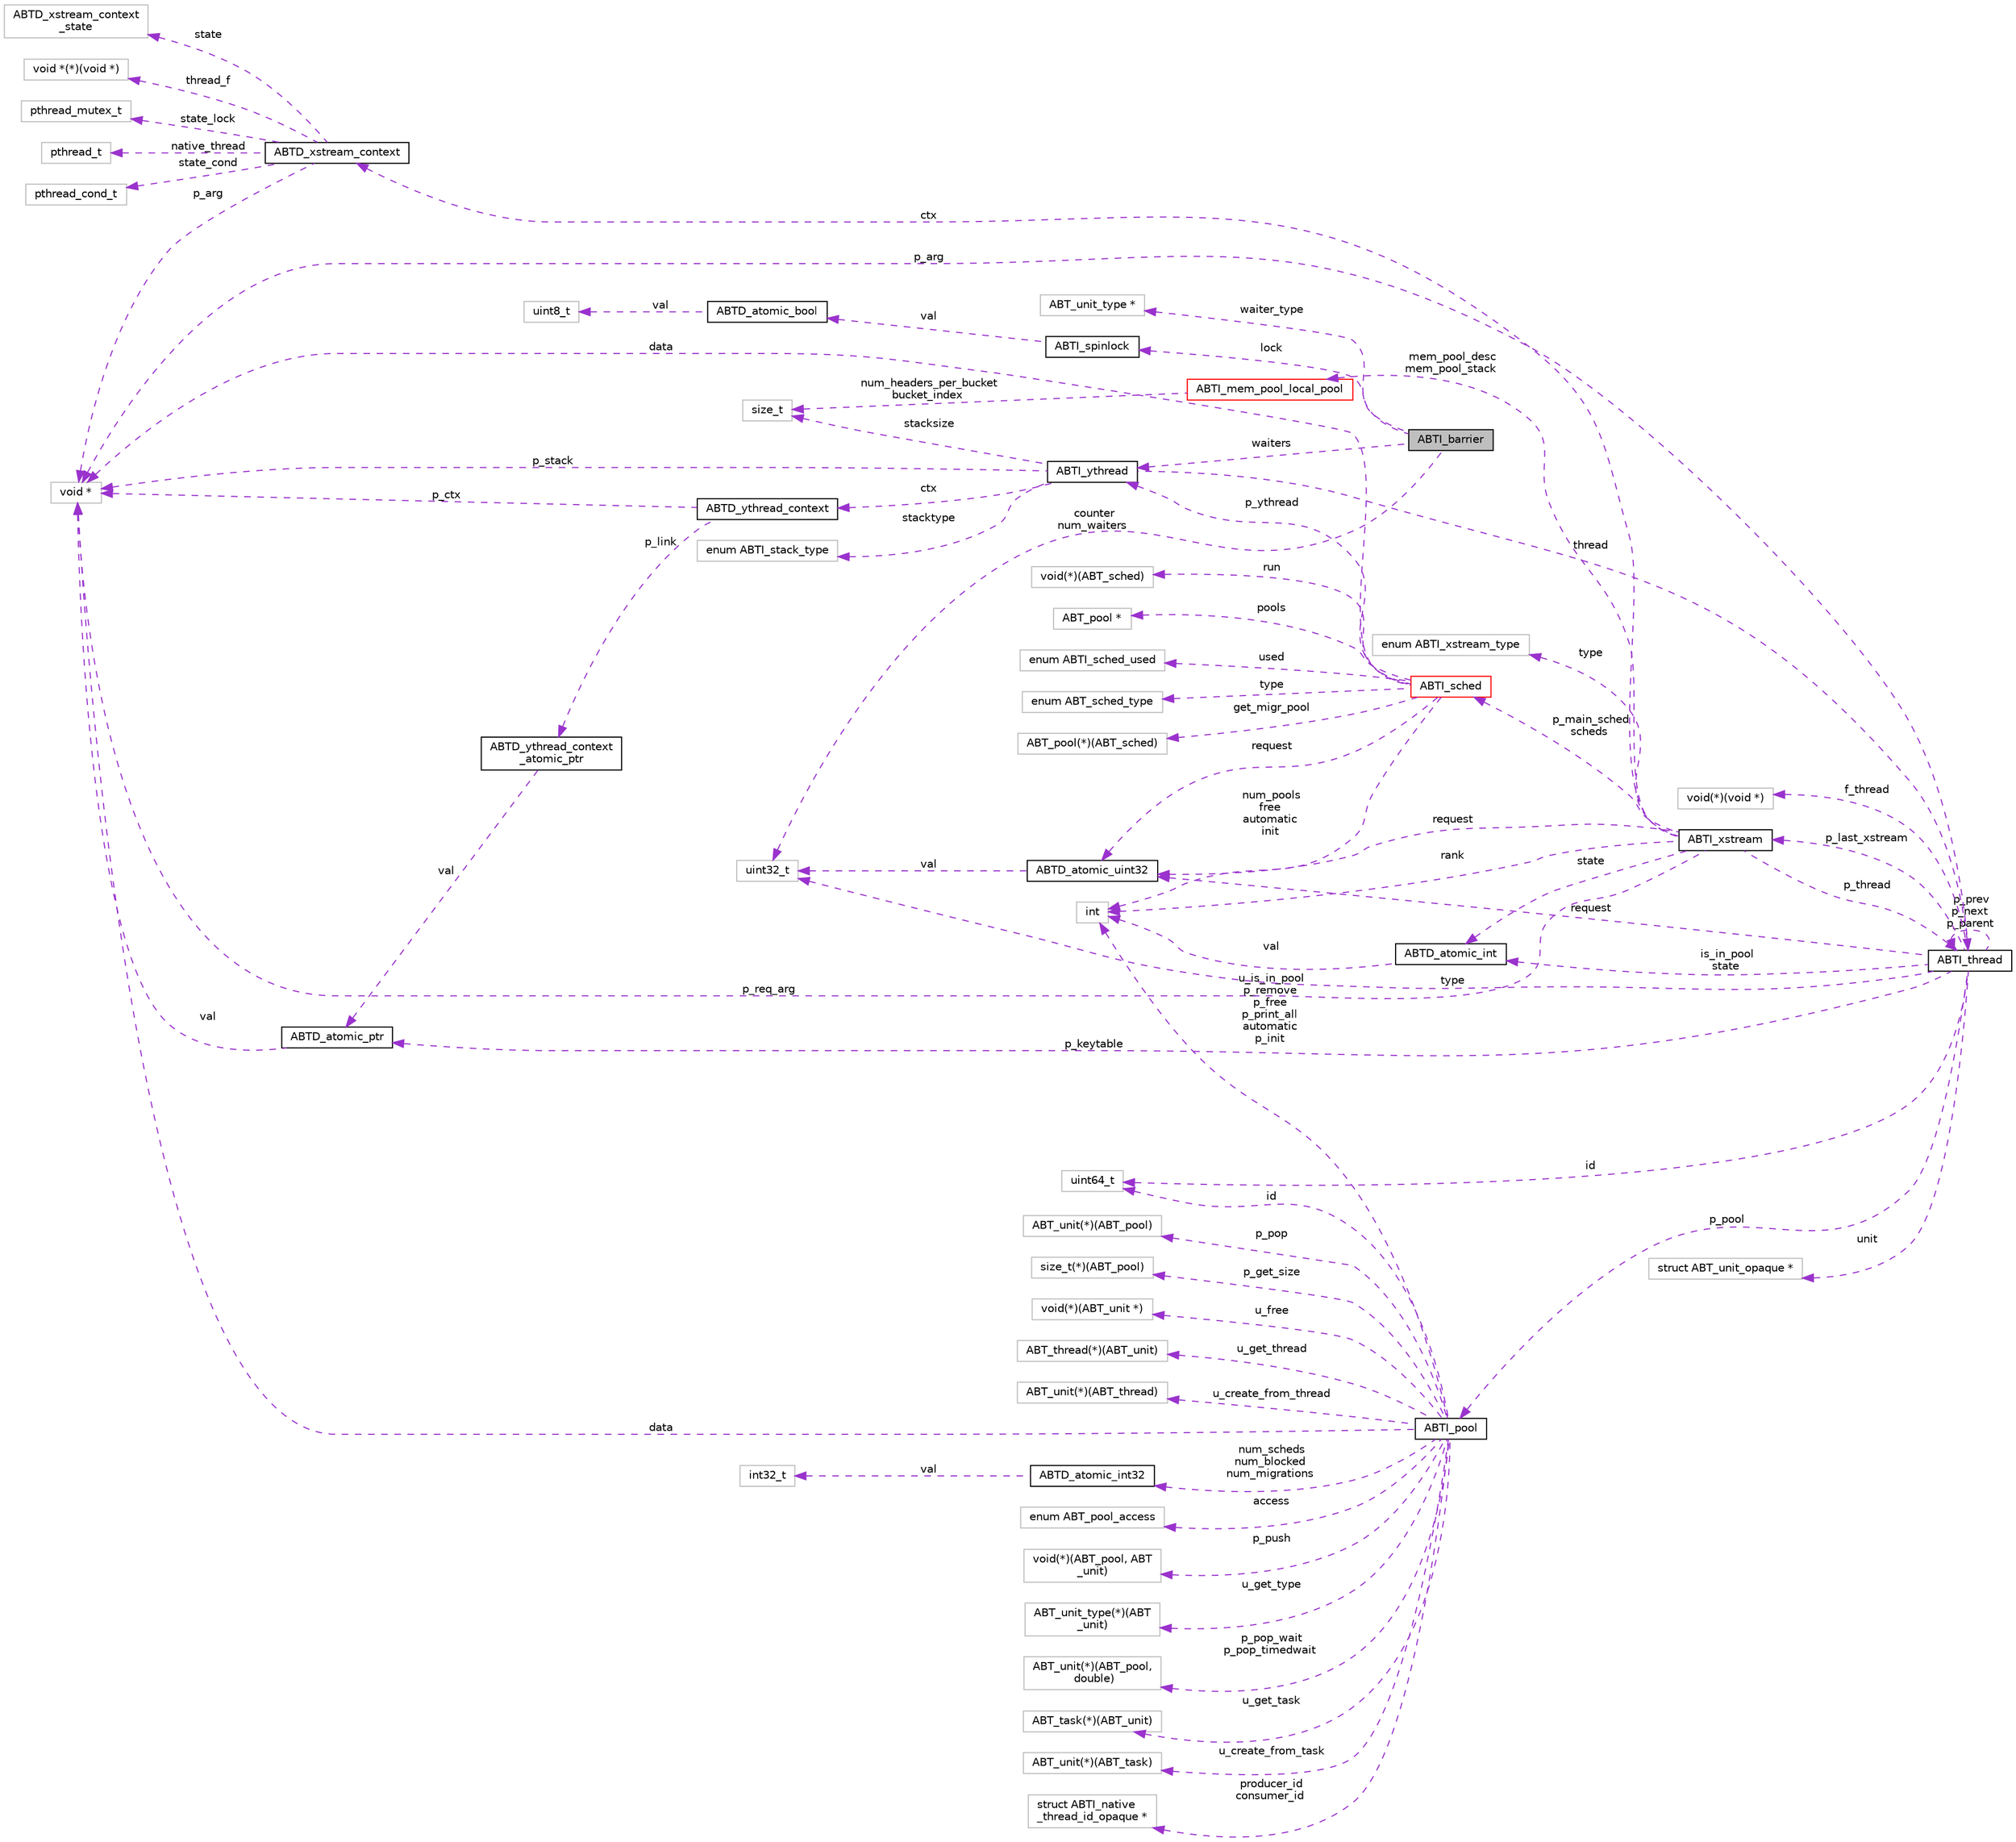 digraph "ABTI_barrier"
{
  edge [fontname="Helvetica",fontsize="10",labelfontname="Helvetica",labelfontsize="10"];
  node [fontname="Helvetica",fontsize="10",shape=record];
  rankdir="LR";
  Node1 [label="ABTI_barrier",height=0.2,width=0.4,color="black", fillcolor="grey75", style="filled" fontcolor="black"];
  Node2 -> Node1 [dir="back",color="darkorchid3",fontsize="10",style="dashed",label=" lock" ,fontname="Helvetica"];
  Node2 [label="ABTI_spinlock",height=0.2,width=0.4,color="black", fillcolor="white", style="filled",URL="$dc/d81/structABTI__spinlock.html"];
  Node3 -> Node2 [dir="back",color="darkorchid3",fontsize="10",style="dashed",label=" val" ,fontname="Helvetica"];
  Node3 [label="ABTD_atomic_bool",height=0.2,width=0.4,color="black", fillcolor="white", style="filled",URL="$df/d2c/structABTD__atomic__bool.html"];
  Node4 -> Node3 [dir="back",color="darkorchid3",fontsize="10",style="dashed",label=" val" ,fontname="Helvetica"];
  Node4 [label="uint8_t",height=0.2,width=0.4,color="grey75", fillcolor="white", style="filled"];
  Node5 -> Node1 [dir="back",color="darkorchid3",fontsize="10",style="dashed",label=" waiter_type" ,fontname="Helvetica"];
  Node5 [label="ABT_unit_type *",height=0.2,width=0.4,color="grey75", fillcolor="white", style="filled"];
  Node6 -> Node1 [dir="back",color="darkorchid3",fontsize="10",style="dashed",label=" waiters" ,fontname="Helvetica"];
  Node6 [label="ABTI_ythread",height=0.2,width=0.4,color="black", fillcolor="white", style="filled",URL="$d5/d5f/structABTI__ythread.html"];
  Node7 -> Node6 [dir="back",color="darkorchid3",fontsize="10",style="dashed",label=" thread" ,fontname="Helvetica"];
  Node7 [label="ABTI_thread",height=0.2,width=0.4,color="black", fillcolor="white", style="filled",URL="$d3/d55/structABTI__thread.html"];
  Node8 -> Node7 [dir="back",color="darkorchid3",fontsize="10",style="dashed",label=" f_thread" ,fontname="Helvetica"];
  Node8 [label="void(*)(void *)",height=0.2,width=0.4,color="grey75", fillcolor="white", style="filled"];
  Node9 -> Node7 [dir="back",color="darkorchid3",fontsize="10",style="dashed",label=" id" ,fontname="Helvetica"];
  Node9 [label="uint64_t",height=0.2,width=0.4,color="grey75", fillcolor="white", style="filled"];
  Node7 -> Node7 [dir="back",color="darkorchid3",fontsize="10",style="dashed",label=" p_prev\np_next\np_parent" ,fontname="Helvetica"];
  Node10 -> Node7 [dir="back",color="darkorchid3",fontsize="10",style="dashed",label=" p_pool" ,fontname="Helvetica"];
  Node10 [label="ABTI_pool",height=0.2,width=0.4,color="black", fillcolor="white", style="filled",URL="$df/d65/structABTI__pool.html"];
  Node11 -> Node10 [dir="back",color="darkorchid3",fontsize="10",style="dashed",label=" p_get_size" ,fontname="Helvetica"];
  Node11 [label="size_t(*)(ABT_pool)",height=0.2,width=0.4,color="grey75", fillcolor="white", style="filled"];
  Node12 -> Node10 [dir="back",color="darkorchid3",fontsize="10",style="dashed",label=" u_free" ,fontname="Helvetica"];
  Node12 [label="void(*)(ABT_unit *)",height=0.2,width=0.4,color="grey75", fillcolor="white", style="filled"];
  Node13 -> Node10 [dir="back",color="darkorchid3",fontsize="10",style="dashed",label=" u_get_thread" ,fontname="Helvetica"];
  Node13 [label="ABT_thread(*)(ABT_unit)",height=0.2,width=0.4,color="grey75", fillcolor="white", style="filled"];
  Node14 -> Node10 [dir="back",color="darkorchid3",fontsize="10",style="dashed",label=" u_create_from_thread" ,fontname="Helvetica"];
  Node14 [label="ABT_unit(*)(ABT_thread)",height=0.2,width=0.4,color="grey75", fillcolor="white", style="filled"];
  Node9 -> Node10 [dir="back",color="darkorchid3",fontsize="10",style="dashed",label=" id" ,fontname="Helvetica"];
  Node15 -> Node10 [dir="back",color="darkorchid3",fontsize="10",style="dashed",label=" access" ,fontname="Helvetica"];
  Node15 [label="enum ABT_pool_access",height=0.2,width=0.4,color="grey75", fillcolor="white", style="filled"];
  Node16 -> Node10 [dir="back",color="darkorchid3",fontsize="10",style="dashed",label=" p_push" ,fontname="Helvetica"];
  Node16 [label="void(*)(ABT_pool, ABT\l_unit)",height=0.2,width=0.4,color="grey75", fillcolor="white", style="filled"];
  Node17 -> Node10 [dir="back",color="darkorchid3",fontsize="10",style="dashed",label=" u_get_type" ,fontname="Helvetica"];
  Node17 [label="ABT_unit_type(*)(ABT\l_unit)",height=0.2,width=0.4,color="grey75", fillcolor="white", style="filled"];
  Node18 -> Node10 [dir="back",color="darkorchid3",fontsize="10",style="dashed",label=" p_pop_wait\np_pop_timedwait" ,fontname="Helvetica"];
  Node18 [label="ABT_unit(*)(ABT_pool,\l double)",height=0.2,width=0.4,color="grey75", fillcolor="white", style="filled"];
  Node19 -> Node10 [dir="back",color="darkorchid3",fontsize="10",style="dashed",label=" u_is_in_pool\np_remove\np_free\np_print_all\nautomatic\np_init" ,fontname="Helvetica"];
  Node19 [label="int",height=0.2,width=0.4,color="grey75", fillcolor="white", style="filled"];
  Node20 -> Node10 [dir="back",color="darkorchid3",fontsize="10",style="dashed",label=" num_scheds\nnum_blocked\nnum_migrations" ,fontname="Helvetica"];
  Node20 [label="ABTD_atomic_int32",height=0.2,width=0.4,color="black", fillcolor="white", style="filled",URL="$db/d9a/structABTD__atomic__int32.html"];
  Node21 -> Node20 [dir="back",color="darkorchid3",fontsize="10",style="dashed",label=" val" ,fontname="Helvetica"];
  Node21 [label="int32_t",height=0.2,width=0.4,color="grey75", fillcolor="white", style="filled"];
  Node22 -> Node10 [dir="back",color="darkorchid3",fontsize="10",style="dashed",label=" u_get_task" ,fontname="Helvetica"];
  Node22 [label="ABT_task(*)(ABT_unit)",height=0.2,width=0.4,color="grey75", fillcolor="white", style="filled"];
  Node23 -> Node10 [dir="back",color="darkorchid3",fontsize="10",style="dashed",label=" u_create_from_task" ,fontname="Helvetica"];
  Node23 [label="ABT_unit(*)(ABT_task)",height=0.2,width=0.4,color="grey75", fillcolor="white", style="filled"];
  Node24 -> Node10 [dir="back",color="darkorchid3",fontsize="10",style="dashed",label=" producer_id\nconsumer_id" ,fontname="Helvetica"];
  Node24 [label="struct ABTI_native\l_thread_id_opaque *",height=0.2,width=0.4,color="grey75", fillcolor="white", style="filled"];
  Node25 -> Node10 [dir="back",color="darkorchid3",fontsize="10",style="dashed",label=" p_pop" ,fontname="Helvetica"];
  Node25 [label="ABT_unit(*)(ABT_pool)",height=0.2,width=0.4,color="grey75", fillcolor="white", style="filled"];
  Node26 -> Node10 [dir="back",color="darkorchid3",fontsize="10",style="dashed",label=" data" ,fontname="Helvetica"];
  Node26 [label="void *",height=0.2,width=0.4,color="grey75", fillcolor="white", style="filled"];
  Node27 -> Node7 [dir="back",color="darkorchid3",fontsize="10",style="dashed",label=" p_last_xstream" ,fontname="Helvetica"];
  Node27 [label="ABTI_xstream",height=0.2,width=0.4,color="black", fillcolor="white", style="filled",URL="$dc/d3f/structABTI__xstream.html"];
  Node28 -> Node27 [dir="back",color="darkorchid3",fontsize="10",style="dashed",label=" ctx" ,fontname="Helvetica"];
  Node28 [label="ABTD_xstream_context",height=0.2,width=0.4,color="black", fillcolor="white", style="filled",URL="$df/dec/structABTD__xstream__context.html"];
  Node29 -> Node28 [dir="back",color="darkorchid3",fontsize="10",style="dashed",label=" state" ,fontname="Helvetica"];
  Node29 [label="ABTD_xstream_context\l_state",height=0.2,width=0.4,color="grey75", fillcolor="white", style="filled"];
  Node30 -> Node28 [dir="back",color="darkorchid3",fontsize="10",style="dashed",label=" thread_f" ,fontname="Helvetica"];
  Node30 [label="void *(*)(void *)",height=0.2,width=0.4,color="grey75", fillcolor="white", style="filled"];
  Node31 -> Node28 [dir="back",color="darkorchid3",fontsize="10",style="dashed",label=" state_lock" ,fontname="Helvetica"];
  Node31 [label="pthread_mutex_t",height=0.2,width=0.4,color="grey75", fillcolor="white", style="filled"];
  Node32 -> Node28 [dir="back",color="darkorchid3",fontsize="10",style="dashed",label=" native_thread" ,fontname="Helvetica"];
  Node32 [label="pthread_t",height=0.2,width=0.4,color="grey75", fillcolor="white", style="filled"];
  Node33 -> Node28 [dir="back",color="darkorchid3",fontsize="10",style="dashed",label=" state_cond" ,fontname="Helvetica"];
  Node33 [label="pthread_cond_t",height=0.2,width=0.4,color="grey75", fillcolor="white", style="filled"];
  Node26 -> Node28 [dir="back",color="darkorchid3",fontsize="10",style="dashed",label=" p_arg" ,fontname="Helvetica"];
  Node7 -> Node27 [dir="back",color="darkorchid3",fontsize="10",style="dashed",label=" p_thread" ,fontname="Helvetica"];
  Node34 -> Node27 [dir="back",color="darkorchid3",fontsize="10",style="dashed",label=" p_main_sched\nscheds" ,fontname="Helvetica"];
  Node34 [label="ABTI_sched",height=0.2,width=0.4,color="red", fillcolor="white", style="filled",URL="$d0/dd5/structABTI__sched.html"];
  Node35 -> Node34 [dir="back",color="darkorchid3",fontsize="10",style="dashed",label=" get_migr_pool" ,fontname="Helvetica"];
  Node35 [label="ABT_pool(*)(ABT_sched)",height=0.2,width=0.4,color="grey75", fillcolor="white", style="filled"];
  Node6 -> Node34 [dir="back",color="darkorchid3",fontsize="10",style="dashed",label=" p_ythread" ,fontname="Helvetica"];
  Node19 -> Node34 [dir="back",color="darkorchid3",fontsize="10",style="dashed",label=" num_pools\nfree\nautomatic\ninit" ,fontname="Helvetica"];
  Node36 -> Node34 [dir="back",color="darkorchid3",fontsize="10",style="dashed",label=" run" ,fontname="Helvetica"];
  Node36 [label="void(*)(ABT_sched)",height=0.2,width=0.4,color="grey75", fillcolor="white", style="filled"];
  Node37 -> Node34 [dir="back",color="darkorchid3",fontsize="10",style="dashed",label=" pools" ,fontname="Helvetica"];
  Node37 [label="ABT_pool *",height=0.2,width=0.4,color="grey75", fillcolor="white", style="filled"];
  Node38 -> Node34 [dir="back",color="darkorchid3",fontsize="10",style="dashed",label=" request" ,fontname="Helvetica"];
  Node38 [label="ABTD_atomic_uint32",height=0.2,width=0.4,color="black", fillcolor="white", style="filled",URL="$db/df7/structABTD__atomic__uint32.html"];
  Node39 -> Node38 [dir="back",color="darkorchid3",fontsize="10",style="dashed",label=" val" ,fontname="Helvetica"];
  Node39 [label="uint32_t",height=0.2,width=0.4,color="grey75", fillcolor="white", style="filled"];
  Node40 -> Node34 [dir="back",color="darkorchid3",fontsize="10",style="dashed",label=" used" ,fontname="Helvetica"];
  Node40 [label="enum ABTI_sched_used",height=0.2,width=0.4,color="grey75", fillcolor="white", style="filled"];
  Node26 -> Node34 [dir="back",color="darkorchid3",fontsize="10",style="dashed",label=" data" ,fontname="Helvetica"];
  Node41 -> Node34 [dir="back",color="darkorchid3",fontsize="10",style="dashed",label=" type" ,fontname="Helvetica"];
  Node41 [label="enum ABT_sched_type",height=0.2,width=0.4,color="grey75", fillcolor="white", style="filled"];
  Node42 -> Node27 [dir="back",color="darkorchid3",fontsize="10",style="dashed",label=" type" ,fontname="Helvetica"];
  Node42 [label="enum ABTI_xstream_type",height=0.2,width=0.4,color="grey75", fillcolor="white", style="filled"];
  Node43 -> Node27 [dir="back",color="darkorchid3",fontsize="10",style="dashed",label=" state" ,fontname="Helvetica"];
  Node43 [label="ABTD_atomic_int",height=0.2,width=0.4,color="black", fillcolor="white", style="filled",URL="$d5/df5/structABTD__atomic__int.html"];
  Node19 -> Node43 [dir="back",color="darkorchid3",fontsize="10",style="dashed",label=" val" ,fontname="Helvetica"];
  Node19 -> Node27 [dir="back",color="darkorchid3",fontsize="10",style="dashed",label=" rank" ,fontname="Helvetica"];
  Node44 -> Node27 [dir="back",color="darkorchid3",fontsize="10",style="dashed",label=" mem_pool_desc\nmem_pool_stack" ,fontname="Helvetica"];
  Node44 [label="ABTI_mem_pool_local_pool",height=0.2,width=0.4,color="red", fillcolor="white", style="filled",URL="$d6/d69/structABTI__mem__pool__local__pool.html"];
  Node45 -> Node44 [dir="back",color="darkorchid3",fontsize="10",style="dashed",label=" num_headers_per_bucket\nbucket_index" ,fontname="Helvetica"];
  Node45 [label="size_t",height=0.2,width=0.4,color="grey75", fillcolor="white", style="filled"];
  Node38 -> Node27 [dir="back",color="darkorchid3",fontsize="10",style="dashed",label=" request" ,fontname="Helvetica"];
  Node26 -> Node27 [dir="back",color="darkorchid3",fontsize="10",style="dashed",label=" p_req_arg" ,fontname="Helvetica"];
  Node39 -> Node7 [dir="back",color="darkorchid3",fontsize="10",style="dashed",label=" type" ,fontname="Helvetica"];
  Node43 -> Node7 [dir="back",color="darkorchid3",fontsize="10",style="dashed",label=" is_in_pool\nstate" ,fontname="Helvetica"];
  Node46 -> Node7 [dir="back",color="darkorchid3",fontsize="10",style="dashed",label=" p_keytable" ,fontname="Helvetica"];
  Node46 [label="ABTD_atomic_ptr",height=0.2,width=0.4,color="black", fillcolor="white", style="filled",URL="$df/d5b/structABTD__atomic__ptr.html"];
  Node26 -> Node46 [dir="back",color="darkorchid3",fontsize="10",style="dashed",label=" val" ,fontname="Helvetica"];
  Node38 -> Node7 [dir="back",color="darkorchid3",fontsize="10",style="dashed",label=" request" ,fontname="Helvetica"];
  Node26 -> Node7 [dir="back",color="darkorchid3",fontsize="10",style="dashed",label=" p_arg" ,fontname="Helvetica"];
  Node47 -> Node7 [dir="back",color="darkorchid3",fontsize="10",style="dashed",label=" unit" ,fontname="Helvetica"];
  Node47 [label="struct ABT_unit_opaque *",height=0.2,width=0.4,color="grey75", fillcolor="white", style="filled"];
  Node45 -> Node6 [dir="back",color="darkorchid3",fontsize="10",style="dashed",label=" stacksize" ,fontname="Helvetica"];
  Node48 -> Node6 [dir="back",color="darkorchid3",fontsize="10",style="dashed",label=" ctx" ,fontname="Helvetica"];
  Node48 [label="ABTD_ythread_context",height=0.2,width=0.4,color="black", fillcolor="white", style="filled",URL="$d8/df3/structABTD__ythread__context.html"];
  Node49 -> Node48 [dir="back",color="darkorchid3",fontsize="10",style="dashed",label=" p_link" ,fontname="Helvetica"];
  Node49 [label="ABTD_ythread_context\l_atomic_ptr",height=0.2,width=0.4,color="black", fillcolor="white", style="filled",URL="$d6/dfc/structABTD__ythread__context__atomic__ptr.html"];
  Node46 -> Node49 [dir="back",color="darkorchid3",fontsize="10",style="dashed",label=" val" ,fontname="Helvetica"];
  Node26 -> Node48 [dir="back",color="darkorchid3",fontsize="10",style="dashed",label=" p_ctx" ,fontname="Helvetica"];
  Node50 -> Node6 [dir="back",color="darkorchid3",fontsize="10",style="dashed",label=" stacktype" ,fontname="Helvetica"];
  Node50 [label="enum ABTI_stack_type",height=0.2,width=0.4,color="grey75", fillcolor="white", style="filled"];
  Node26 -> Node6 [dir="back",color="darkorchid3",fontsize="10",style="dashed",label=" p_stack" ,fontname="Helvetica"];
  Node39 -> Node1 [dir="back",color="darkorchid3",fontsize="10",style="dashed",label=" counter\nnum_waiters" ,fontname="Helvetica"];
}
